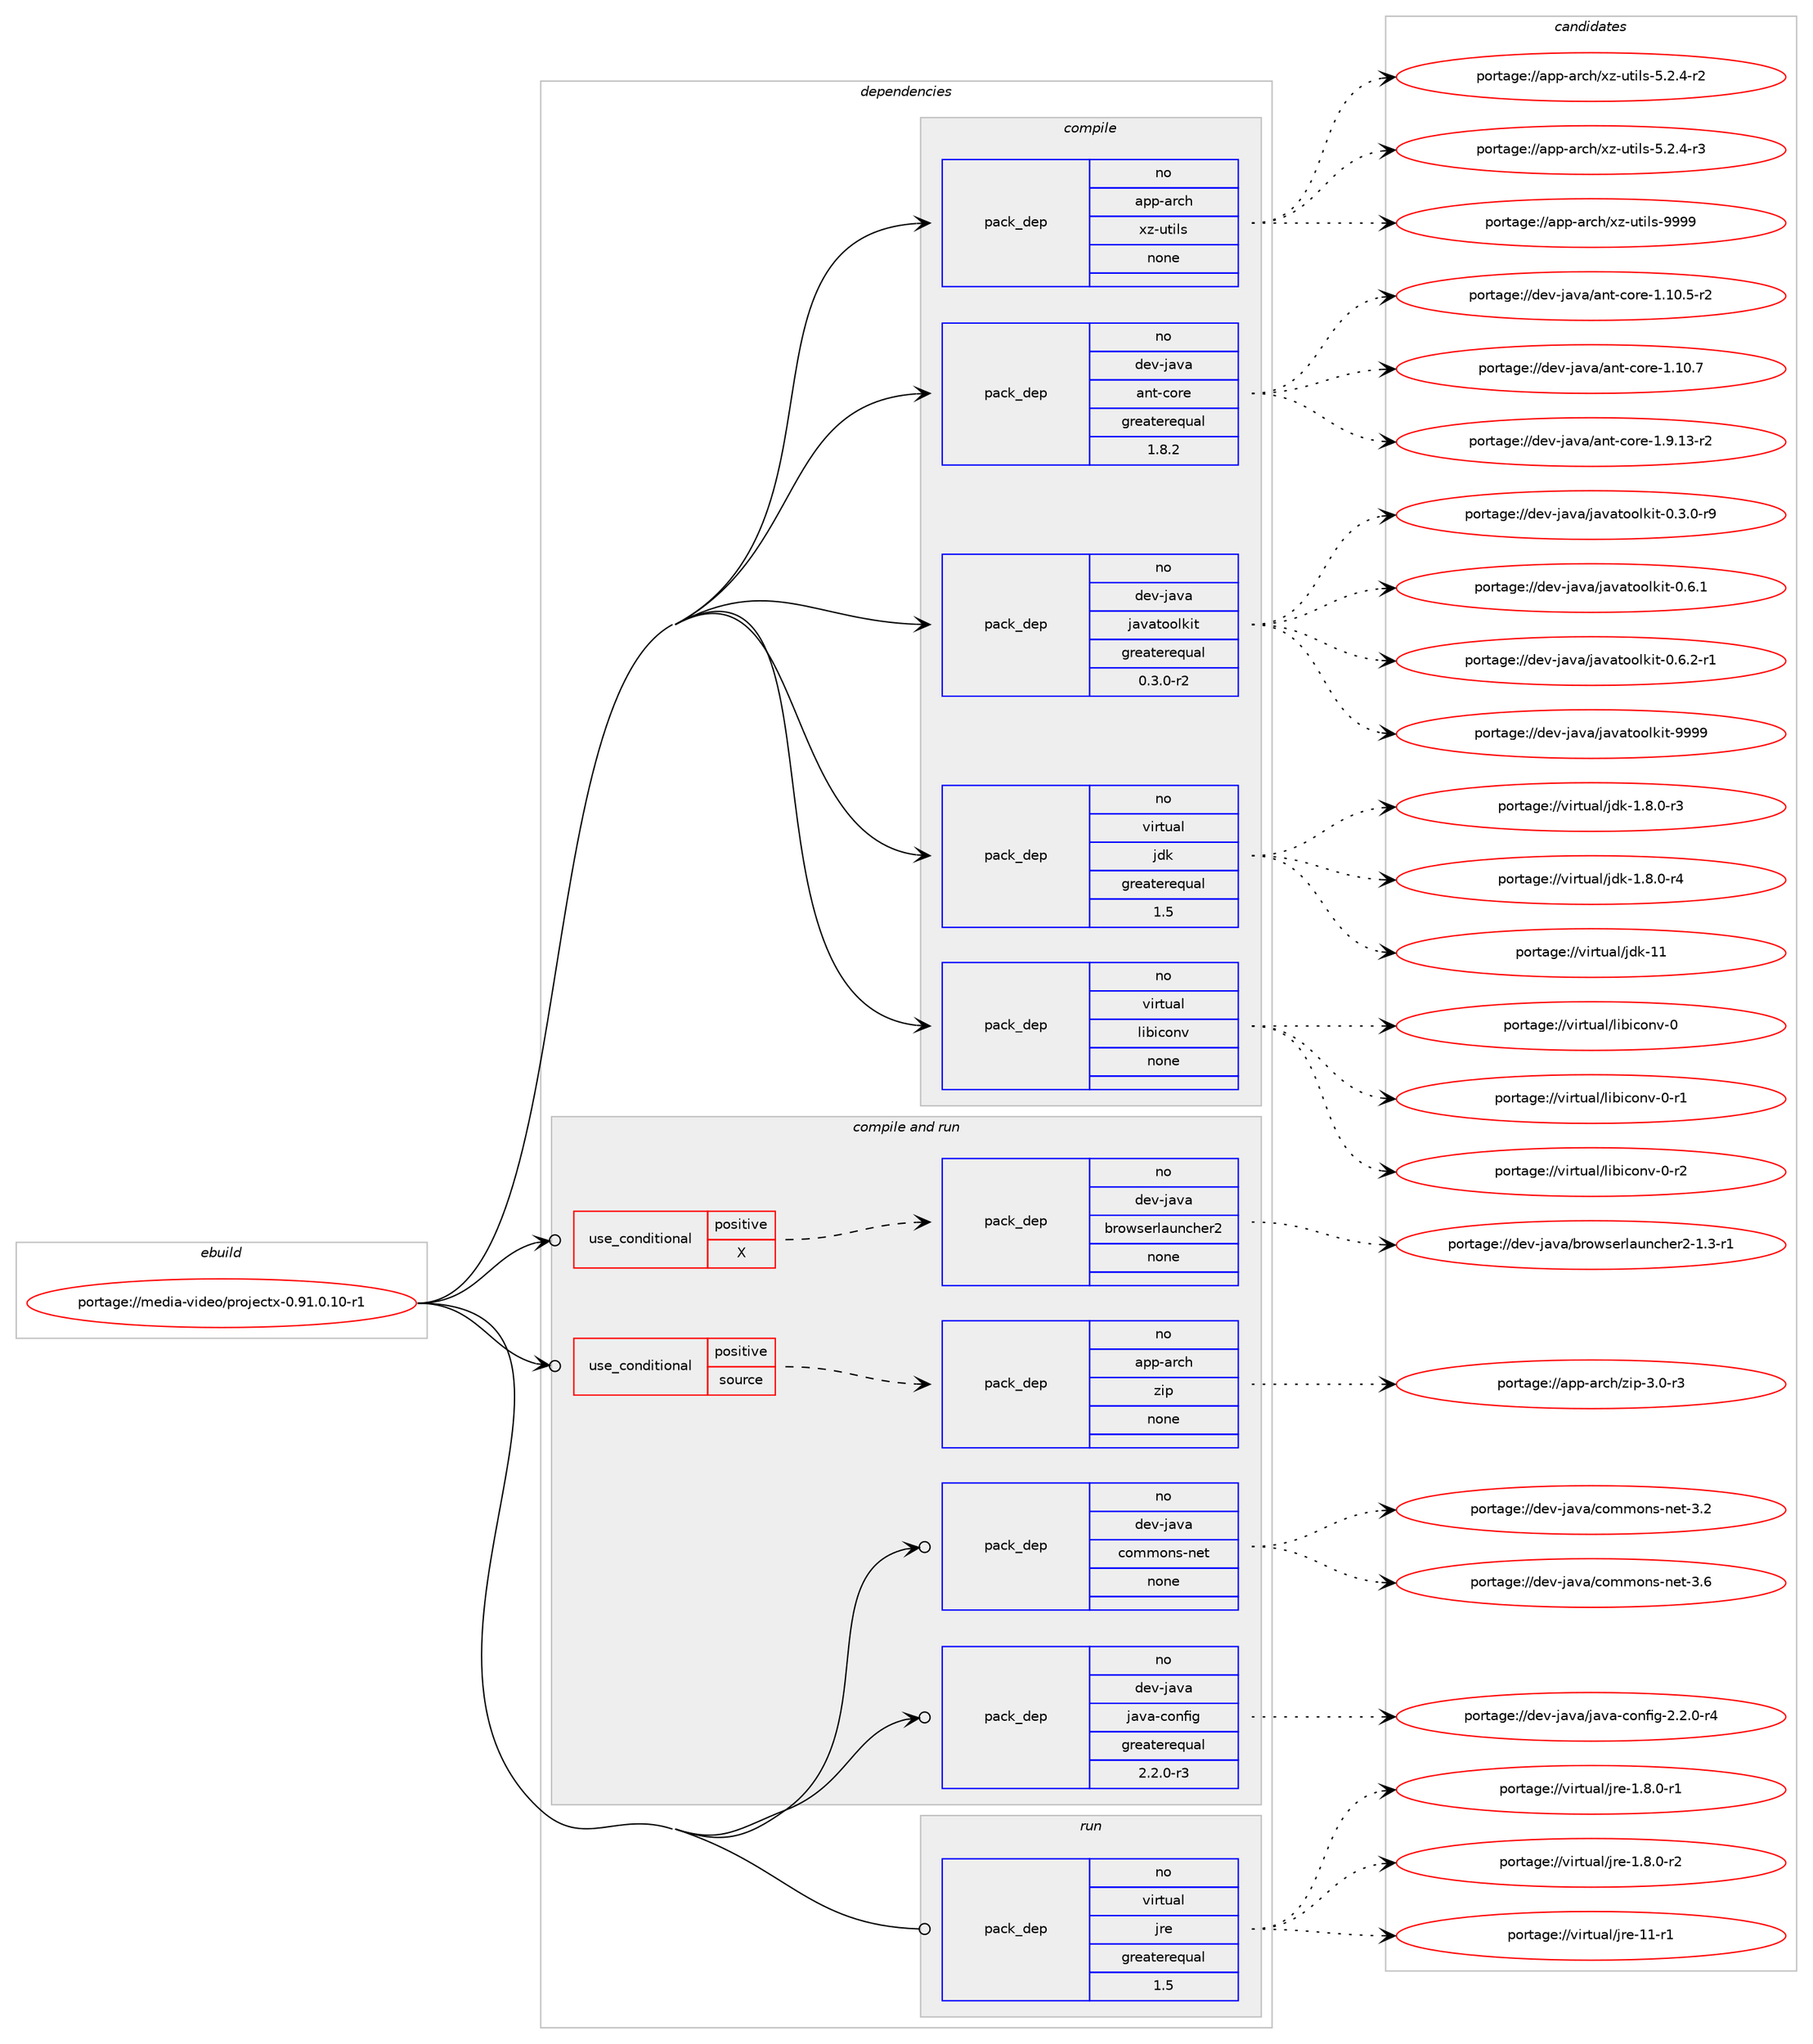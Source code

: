 digraph prolog {

# *************
# Graph options
# *************

newrank=true;
concentrate=true;
compound=true;
graph [rankdir=LR,fontname=Helvetica,fontsize=10,ranksep=1.5];#, ranksep=2.5, nodesep=0.2];
edge  [arrowhead=vee];
node  [fontname=Helvetica,fontsize=10];

# **********
# The ebuild
# **********

subgraph cluster_leftcol {
color=gray;
rank=same;
label=<<i>ebuild</i>>;
id [label="portage://media-video/projectx-0.91.0.10-r1", color=red, width=4, href="../media-video/projectx-0.91.0.10-r1.svg"];
}

# ****************
# The dependencies
# ****************

subgraph cluster_midcol {
color=gray;
label=<<i>dependencies</i>>;
subgraph cluster_compile {
fillcolor="#eeeeee";
style=filled;
label=<<i>compile</i>>;
subgraph pack251816 {
dependency342992 [label=<<TABLE BORDER="0" CELLBORDER="1" CELLSPACING="0" CELLPADDING="4" WIDTH="220"><TR><TD ROWSPAN="6" CELLPADDING="30">pack_dep</TD></TR><TR><TD WIDTH="110">no</TD></TR><TR><TD>app-arch</TD></TR><TR><TD>xz-utils</TD></TR><TR><TD>none</TD></TR><TR><TD></TD></TR></TABLE>>, shape=none, color=blue];
}
id:e -> dependency342992:w [weight=20,style="solid",arrowhead="vee"];
subgraph pack251817 {
dependency342993 [label=<<TABLE BORDER="0" CELLBORDER="1" CELLSPACING="0" CELLPADDING="4" WIDTH="220"><TR><TD ROWSPAN="6" CELLPADDING="30">pack_dep</TD></TR><TR><TD WIDTH="110">no</TD></TR><TR><TD>dev-java</TD></TR><TR><TD>ant-core</TD></TR><TR><TD>greaterequal</TD></TR><TR><TD>1.8.2</TD></TR></TABLE>>, shape=none, color=blue];
}
id:e -> dependency342993:w [weight=20,style="solid",arrowhead="vee"];
subgraph pack251818 {
dependency342994 [label=<<TABLE BORDER="0" CELLBORDER="1" CELLSPACING="0" CELLPADDING="4" WIDTH="220"><TR><TD ROWSPAN="6" CELLPADDING="30">pack_dep</TD></TR><TR><TD WIDTH="110">no</TD></TR><TR><TD>dev-java</TD></TR><TR><TD>javatoolkit</TD></TR><TR><TD>greaterequal</TD></TR><TR><TD>0.3.0-r2</TD></TR></TABLE>>, shape=none, color=blue];
}
id:e -> dependency342994:w [weight=20,style="solid",arrowhead="vee"];
subgraph pack251819 {
dependency342995 [label=<<TABLE BORDER="0" CELLBORDER="1" CELLSPACING="0" CELLPADDING="4" WIDTH="220"><TR><TD ROWSPAN="6" CELLPADDING="30">pack_dep</TD></TR><TR><TD WIDTH="110">no</TD></TR><TR><TD>virtual</TD></TR><TR><TD>jdk</TD></TR><TR><TD>greaterequal</TD></TR><TR><TD>1.5</TD></TR></TABLE>>, shape=none, color=blue];
}
id:e -> dependency342995:w [weight=20,style="solid",arrowhead="vee"];
subgraph pack251820 {
dependency342996 [label=<<TABLE BORDER="0" CELLBORDER="1" CELLSPACING="0" CELLPADDING="4" WIDTH="220"><TR><TD ROWSPAN="6" CELLPADDING="30">pack_dep</TD></TR><TR><TD WIDTH="110">no</TD></TR><TR><TD>virtual</TD></TR><TR><TD>libiconv</TD></TR><TR><TD>none</TD></TR><TR><TD></TD></TR></TABLE>>, shape=none, color=blue];
}
id:e -> dependency342996:w [weight=20,style="solid",arrowhead="vee"];
}
subgraph cluster_compileandrun {
fillcolor="#eeeeee";
style=filled;
label=<<i>compile and run</i>>;
subgraph cond85563 {
dependency342997 [label=<<TABLE BORDER="0" CELLBORDER="1" CELLSPACING="0" CELLPADDING="4"><TR><TD ROWSPAN="3" CELLPADDING="10">use_conditional</TD></TR><TR><TD>positive</TD></TR><TR><TD>X</TD></TR></TABLE>>, shape=none, color=red];
subgraph pack251821 {
dependency342998 [label=<<TABLE BORDER="0" CELLBORDER="1" CELLSPACING="0" CELLPADDING="4" WIDTH="220"><TR><TD ROWSPAN="6" CELLPADDING="30">pack_dep</TD></TR><TR><TD WIDTH="110">no</TD></TR><TR><TD>dev-java</TD></TR><TR><TD>browserlauncher2</TD></TR><TR><TD>none</TD></TR><TR><TD></TD></TR></TABLE>>, shape=none, color=blue];
}
dependency342997:e -> dependency342998:w [weight=20,style="dashed",arrowhead="vee"];
}
id:e -> dependency342997:w [weight=20,style="solid",arrowhead="odotvee"];
subgraph cond85564 {
dependency342999 [label=<<TABLE BORDER="0" CELLBORDER="1" CELLSPACING="0" CELLPADDING="4"><TR><TD ROWSPAN="3" CELLPADDING="10">use_conditional</TD></TR><TR><TD>positive</TD></TR><TR><TD>source</TD></TR></TABLE>>, shape=none, color=red];
subgraph pack251822 {
dependency343000 [label=<<TABLE BORDER="0" CELLBORDER="1" CELLSPACING="0" CELLPADDING="4" WIDTH="220"><TR><TD ROWSPAN="6" CELLPADDING="30">pack_dep</TD></TR><TR><TD WIDTH="110">no</TD></TR><TR><TD>app-arch</TD></TR><TR><TD>zip</TD></TR><TR><TD>none</TD></TR><TR><TD></TD></TR></TABLE>>, shape=none, color=blue];
}
dependency342999:e -> dependency343000:w [weight=20,style="dashed",arrowhead="vee"];
}
id:e -> dependency342999:w [weight=20,style="solid",arrowhead="odotvee"];
subgraph pack251823 {
dependency343001 [label=<<TABLE BORDER="0" CELLBORDER="1" CELLSPACING="0" CELLPADDING="4" WIDTH="220"><TR><TD ROWSPAN="6" CELLPADDING="30">pack_dep</TD></TR><TR><TD WIDTH="110">no</TD></TR><TR><TD>dev-java</TD></TR><TR><TD>commons-net</TD></TR><TR><TD>none</TD></TR><TR><TD></TD></TR></TABLE>>, shape=none, color=blue];
}
id:e -> dependency343001:w [weight=20,style="solid",arrowhead="odotvee"];
subgraph pack251824 {
dependency343002 [label=<<TABLE BORDER="0" CELLBORDER="1" CELLSPACING="0" CELLPADDING="4" WIDTH="220"><TR><TD ROWSPAN="6" CELLPADDING="30">pack_dep</TD></TR><TR><TD WIDTH="110">no</TD></TR><TR><TD>dev-java</TD></TR><TR><TD>java-config</TD></TR><TR><TD>greaterequal</TD></TR><TR><TD>2.2.0-r3</TD></TR></TABLE>>, shape=none, color=blue];
}
id:e -> dependency343002:w [weight=20,style="solid",arrowhead="odotvee"];
}
subgraph cluster_run {
fillcolor="#eeeeee";
style=filled;
label=<<i>run</i>>;
subgraph pack251825 {
dependency343003 [label=<<TABLE BORDER="0" CELLBORDER="1" CELLSPACING="0" CELLPADDING="4" WIDTH="220"><TR><TD ROWSPAN="6" CELLPADDING="30">pack_dep</TD></TR><TR><TD WIDTH="110">no</TD></TR><TR><TD>virtual</TD></TR><TR><TD>jre</TD></TR><TR><TD>greaterequal</TD></TR><TR><TD>1.5</TD></TR></TABLE>>, shape=none, color=blue];
}
id:e -> dependency343003:w [weight=20,style="solid",arrowhead="odot"];
}
}

# **************
# The candidates
# **************

subgraph cluster_choices {
rank=same;
color=gray;
label=<<i>candidates</i>>;

subgraph choice251816 {
color=black;
nodesep=1;
choiceportage9711211245971149910447120122451171161051081154553465046524511450 [label="portage://app-arch/xz-utils-5.2.4-r2", color=red, width=4,href="../app-arch/xz-utils-5.2.4-r2.svg"];
choiceportage9711211245971149910447120122451171161051081154553465046524511451 [label="portage://app-arch/xz-utils-5.2.4-r3", color=red, width=4,href="../app-arch/xz-utils-5.2.4-r3.svg"];
choiceportage9711211245971149910447120122451171161051081154557575757 [label="portage://app-arch/xz-utils-9999", color=red, width=4,href="../app-arch/xz-utils-9999.svg"];
dependency342992:e -> choiceportage9711211245971149910447120122451171161051081154553465046524511450:w [style=dotted,weight="100"];
dependency342992:e -> choiceportage9711211245971149910447120122451171161051081154553465046524511451:w [style=dotted,weight="100"];
dependency342992:e -> choiceportage9711211245971149910447120122451171161051081154557575757:w [style=dotted,weight="100"];
}
subgraph choice251817 {
color=black;
nodesep=1;
choiceportage10010111845106971189747971101164599111114101454946494846534511450 [label="portage://dev-java/ant-core-1.10.5-r2", color=red, width=4,href="../dev-java/ant-core-1.10.5-r2.svg"];
choiceportage1001011184510697118974797110116459911111410145494649484655 [label="portage://dev-java/ant-core-1.10.7", color=red, width=4,href="../dev-java/ant-core-1.10.7.svg"];
choiceportage10010111845106971189747971101164599111114101454946574649514511450 [label="portage://dev-java/ant-core-1.9.13-r2", color=red, width=4,href="../dev-java/ant-core-1.9.13-r2.svg"];
dependency342993:e -> choiceportage10010111845106971189747971101164599111114101454946494846534511450:w [style=dotted,weight="100"];
dependency342993:e -> choiceportage1001011184510697118974797110116459911111410145494649484655:w [style=dotted,weight="100"];
dependency342993:e -> choiceportage10010111845106971189747971101164599111114101454946574649514511450:w [style=dotted,weight="100"];
}
subgraph choice251818 {
color=black;
nodesep=1;
choiceportage1001011184510697118974710697118971161111111081071051164548465146484511457 [label="portage://dev-java/javatoolkit-0.3.0-r9", color=red, width=4,href="../dev-java/javatoolkit-0.3.0-r9.svg"];
choiceportage100101118451069711897471069711897116111111108107105116454846544649 [label="portage://dev-java/javatoolkit-0.6.1", color=red, width=4,href="../dev-java/javatoolkit-0.6.1.svg"];
choiceportage1001011184510697118974710697118971161111111081071051164548465446504511449 [label="portage://dev-java/javatoolkit-0.6.2-r1", color=red, width=4,href="../dev-java/javatoolkit-0.6.2-r1.svg"];
choiceportage1001011184510697118974710697118971161111111081071051164557575757 [label="portage://dev-java/javatoolkit-9999", color=red, width=4,href="../dev-java/javatoolkit-9999.svg"];
dependency342994:e -> choiceportage1001011184510697118974710697118971161111111081071051164548465146484511457:w [style=dotted,weight="100"];
dependency342994:e -> choiceportage100101118451069711897471069711897116111111108107105116454846544649:w [style=dotted,weight="100"];
dependency342994:e -> choiceportage1001011184510697118974710697118971161111111081071051164548465446504511449:w [style=dotted,weight="100"];
dependency342994:e -> choiceportage1001011184510697118974710697118971161111111081071051164557575757:w [style=dotted,weight="100"];
}
subgraph choice251819 {
color=black;
nodesep=1;
choiceportage11810511411611797108471061001074549465646484511451 [label="portage://virtual/jdk-1.8.0-r3", color=red, width=4,href="../virtual/jdk-1.8.0-r3.svg"];
choiceportage11810511411611797108471061001074549465646484511452 [label="portage://virtual/jdk-1.8.0-r4", color=red, width=4,href="../virtual/jdk-1.8.0-r4.svg"];
choiceportage1181051141161179710847106100107454949 [label="portage://virtual/jdk-11", color=red, width=4,href="../virtual/jdk-11.svg"];
dependency342995:e -> choiceportage11810511411611797108471061001074549465646484511451:w [style=dotted,weight="100"];
dependency342995:e -> choiceportage11810511411611797108471061001074549465646484511452:w [style=dotted,weight="100"];
dependency342995:e -> choiceportage1181051141161179710847106100107454949:w [style=dotted,weight="100"];
}
subgraph choice251820 {
color=black;
nodesep=1;
choiceportage118105114116117971084710810598105991111101184548 [label="portage://virtual/libiconv-0", color=red, width=4,href="../virtual/libiconv-0.svg"];
choiceportage1181051141161179710847108105981059911111011845484511449 [label="portage://virtual/libiconv-0-r1", color=red, width=4,href="../virtual/libiconv-0-r1.svg"];
choiceportage1181051141161179710847108105981059911111011845484511450 [label="portage://virtual/libiconv-0-r2", color=red, width=4,href="../virtual/libiconv-0-r2.svg"];
dependency342996:e -> choiceportage118105114116117971084710810598105991111101184548:w [style=dotted,weight="100"];
dependency342996:e -> choiceportage1181051141161179710847108105981059911111011845484511449:w [style=dotted,weight="100"];
dependency342996:e -> choiceportage1181051141161179710847108105981059911111011845484511450:w [style=dotted,weight="100"];
}
subgraph choice251821 {
color=black;
nodesep=1;
choiceportage1001011184510697118974798114111119115101114108971171109910410111450454946514511449 [label="portage://dev-java/browserlauncher2-1.3-r1", color=red, width=4,href="../dev-java/browserlauncher2-1.3-r1.svg"];
dependency342998:e -> choiceportage1001011184510697118974798114111119115101114108971171109910410111450454946514511449:w [style=dotted,weight="100"];
}
subgraph choice251822 {
color=black;
nodesep=1;
choiceportage9711211245971149910447122105112455146484511451 [label="portage://app-arch/zip-3.0-r3", color=red, width=4,href="../app-arch/zip-3.0-r3.svg"];
dependency343000:e -> choiceportage9711211245971149910447122105112455146484511451:w [style=dotted,weight="100"];
}
subgraph choice251823 {
color=black;
nodesep=1;
choiceportage10010111845106971189747991111091091111101154511010111645514650 [label="portage://dev-java/commons-net-3.2", color=red, width=4,href="../dev-java/commons-net-3.2.svg"];
choiceportage10010111845106971189747991111091091111101154511010111645514654 [label="portage://dev-java/commons-net-3.6", color=red, width=4,href="../dev-java/commons-net-3.6.svg"];
dependency343001:e -> choiceportage10010111845106971189747991111091091111101154511010111645514650:w [style=dotted,weight="100"];
dependency343001:e -> choiceportage10010111845106971189747991111091091111101154511010111645514654:w [style=dotted,weight="100"];
}
subgraph choice251824 {
color=black;
nodesep=1;
choiceportage10010111845106971189747106971189745991111101021051034550465046484511452 [label="portage://dev-java/java-config-2.2.0-r4", color=red, width=4,href="../dev-java/java-config-2.2.0-r4.svg"];
dependency343002:e -> choiceportage10010111845106971189747106971189745991111101021051034550465046484511452:w [style=dotted,weight="100"];
}
subgraph choice251825 {
color=black;
nodesep=1;
choiceportage11810511411611797108471061141014549465646484511449 [label="portage://virtual/jre-1.8.0-r1", color=red, width=4,href="../virtual/jre-1.8.0-r1.svg"];
choiceportage11810511411611797108471061141014549465646484511450 [label="portage://virtual/jre-1.8.0-r2", color=red, width=4,href="../virtual/jre-1.8.0-r2.svg"];
choiceportage11810511411611797108471061141014549494511449 [label="portage://virtual/jre-11-r1", color=red, width=4,href="../virtual/jre-11-r1.svg"];
dependency343003:e -> choiceportage11810511411611797108471061141014549465646484511449:w [style=dotted,weight="100"];
dependency343003:e -> choiceportage11810511411611797108471061141014549465646484511450:w [style=dotted,weight="100"];
dependency343003:e -> choiceportage11810511411611797108471061141014549494511449:w [style=dotted,weight="100"];
}
}

}
